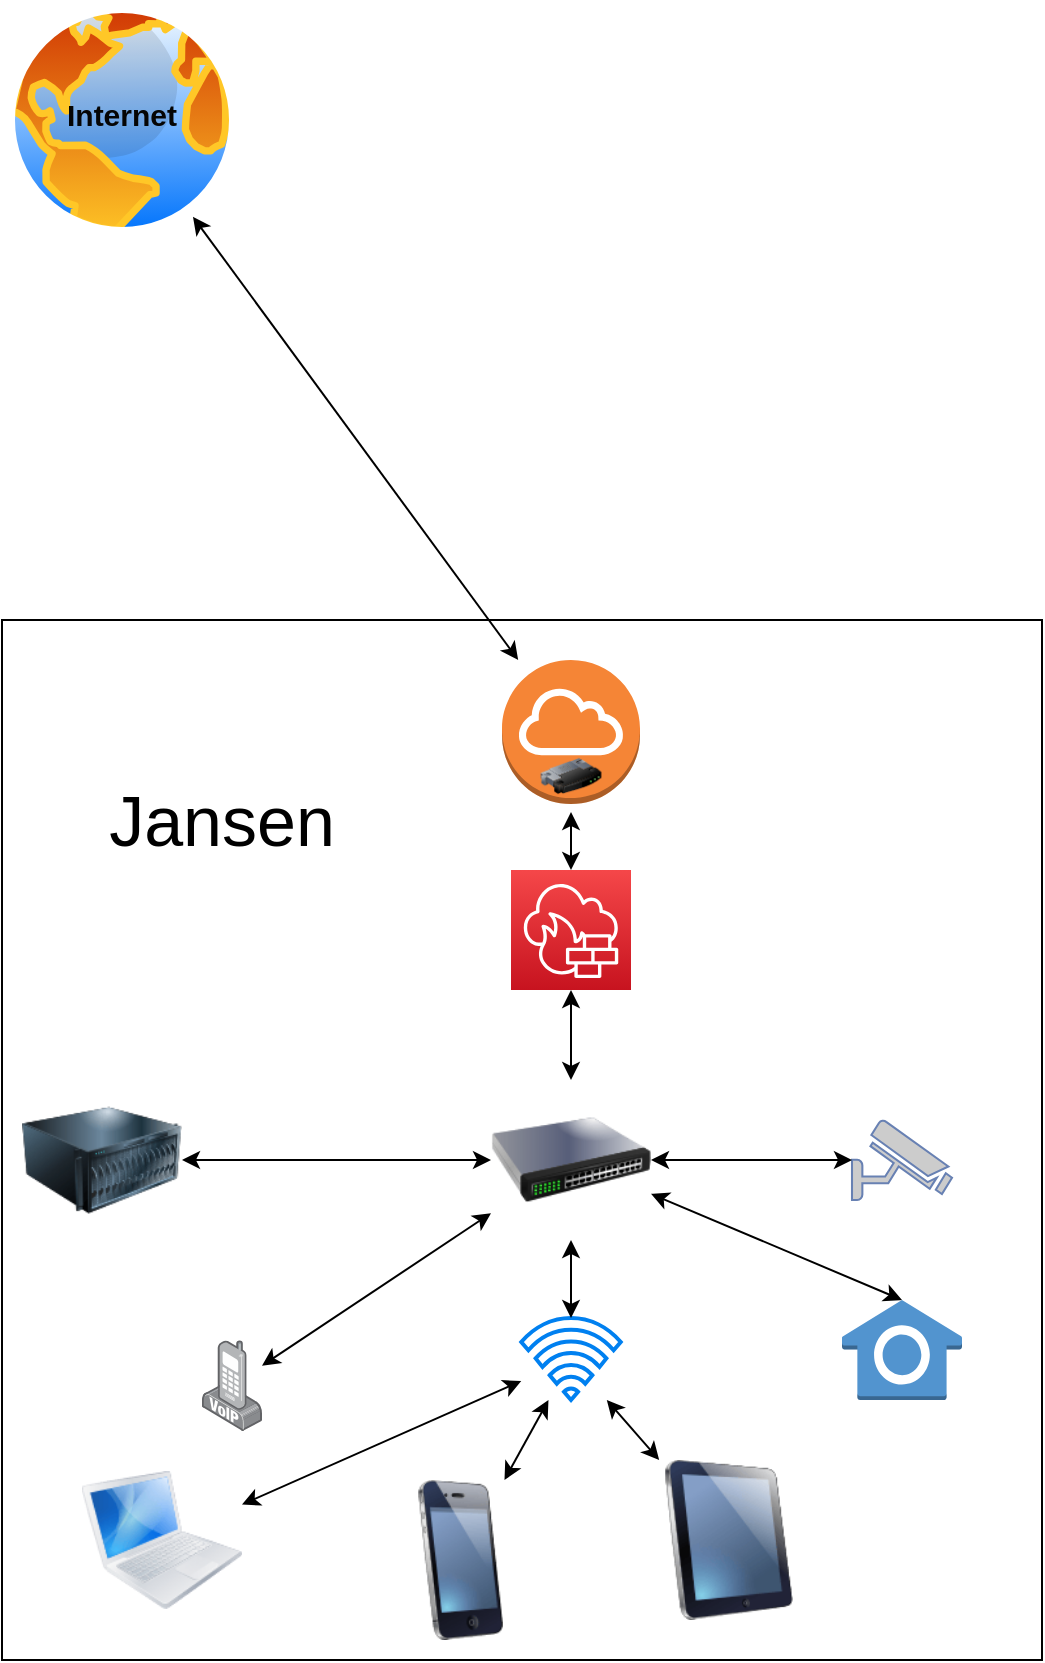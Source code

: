 <mxfile>
    <diagram id="bLYncmWm6HNhLt7RBN9y" name="Seite-1">
        <mxGraphModel dx="862" dy="769" grid="1" gridSize="10" guides="1" tooltips="1" connect="1" arrows="1" fold="1" page="1" pageScale="1" pageWidth="827" pageHeight="1169" math="0" shadow="0">
            <root>
                <mxCell id="0"/>
                <mxCell id="1" parent="0"/>
                <mxCell id="30" value="" style="group" vertex="1" connectable="0" parent="1">
                    <mxGeometry x="40" y="610" width="520" height="520" as="geometry"/>
                </mxCell>
                <mxCell id="28" value="" style="whiteSpace=wrap;html=1;aspect=fixed;" vertex="1" parent="30">
                    <mxGeometry width="520" height="520" as="geometry"/>
                </mxCell>
                <mxCell id="2" value="" style="outlineConnect=0;dashed=0;verticalLabelPosition=bottom;verticalAlign=top;align=center;html=1;shape=mxgraph.aws3.internet_gateway;fillColor=#F58536;gradientColor=none;" vertex="1" parent="30">
                    <mxGeometry x="250" y="20" width="69" height="72" as="geometry"/>
                </mxCell>
                <mxCell id="3" value="" style="sketch=0;points=[[0,0,0],[0.25,0,0],[0.5,0,0],[0.75,0,0],[1,0,0],[0,1,0],[0.25,1,0],[0.5,1,0],[0.75,1,0],[1,1,0],[0,0.25,0],[0,0.5,0],[0,0.75,0],[1,0.25,0],[1,0.5,0],[1,0.75,0]];outlineConnect=0;fontColor=#232F3E;gradientColor=#F54749;gradientDirection=north;fillColor=#C7131F;strokeColor=#ffffff;dashed=0;verticalLabelPosition=bottom;verticalAlign=top;align=center;html=1;fontSize=12;fontStyle=0;aspect=fixed;shape=mxgraph.aws4.resourceIcon;resIcon=mxgraph.aws4.network_firewall;" vertex="1" parent="30">
                    <mxGeometry x="254.5" y="125" width="60" height="60" as="geometry"/>
                </mxCell>
                <mxCell id="4" value="" style="image;html=1;image=img/lib/clip_art/networking/Router_128x128.png" vertex="1" parent="30">
                    <mxGeometry x="269.25" y="60" width="30.5" height="36" as="geometry"/>
                </mxCell>
                <mxCell id="27" value="" style="edgeStyle=none;html=1;startArrow=classic;startFill=1;" edge="1" parent="30" source="3" target="4">
                    <mxGeometry relative="1" as="geometry"/>
                </mxCell>
                <mxCell id="26" value="" style="edgeStyle=none;html=1;startArrow=classic;startFill=1;" edge="1" parent="30" source="5" target="3">
                    <mxGeometry relative="1" as="geometry"/>
                </mxCell>
                <mxCell id="5" value="" style="image;html=1;image=img/lib/clip_art/networking/Switch_128x128.png" vertex="1" parent="30">
                    <mxGeometry x="244.5" y="230" width="80" height="80" as="geometry"/>
                </mxCell>
                <mxCell id="7" value="" style="fontColor=#0066CC;verticalAlign=top;verticalLabelPosition=bottom;labelPosition=center;align=center;html=1;outlineConnect=0;fillColor=#CCCCCC;strokeColor=#6881B3;gradientColor=none;gradientDirection=north;strokeWidth=2;shape=mxgraph.networks.security_camera;" vertex="1" parent="30">
                    <mxGeometry x="425" y="250" width="50" height="40" as="geometry"/>
                </mxCell>
                <mxCell id="19" value="" style="edgeStyle=none;html=1;startArrow=classic;startFill=1;" edge="1" parent="30" source="5" target="7">
                    <mxGeometry relative="1" as="geometry"/>
                </mxCell>
                <mxCell id="9" value="" style="outlineConnect=0;dashed=0;verticalLabelPosition=bottom;verticalAlign=top;align=center;html=1;shape=mxgraph.aws3.alexa_smart_home_skill;fillColor=#5294CF;gradientColor=none;" vertex="1" parent="30">
                    <mxGeometry x="420" y="340" width="60" height="50" as="geometry"/>
                </mxCell>
                <mxCell id="16" value="" style="edgeStyle=none;html=1;entryX=0.5;entryY=0;entryDx=0;entryDy=0;entryPerimeter=0;startArrow=classic;startFill=1;" edge="1" parent="30" source="5" target="9">
                    <mxGeometry relative="1" as="geometry"/>
                </mxCell>
                <mxCell id="10" value="" style="image;html=1;image=img/lib/clip_art/computers/Server_128x128.png" vertex="1" parent="30">
                    <mxGeometry x="10" y="230" width="80" height="80" as="geometry"/>
                </mxCell>
                <mxCell id="15" value="" style="html=1;startArrow=classic;startFill=1;" edge="1" parent="30" source="5" target="10">
                    <mxGeometry relative="1" as="geometry"/>
                </mxCell>
                <mxCell id="11" value="" style="image;html=1;image=img/lib/clip_art/computers/MacBook_128x128.png" vertex="1" parent="30">
                    <mxGeometry x="40" y="420" width="80" height="80" as="geometry"/>
                </mxCell>
                <mxCell id="12" value="" style="image;html=1;image=img/lib/clip_art/telecommunication/iPhone_128x128.png" vertex="1" parent="30">
                    <mxGeometry x="189.25" y="430" width="80" height="80" as="geometry"/>
                </mxCell>
                <mxCell id="13" value="" style="html=1;verticalLabelPosition=bottom;align=center;labelBackgroundColor=#ffffff;verticalAlign=top;strokeWidth=2;strokeColor=#0080F0;shadow=0;dashed=0;shape=mxgraph.ios7.icons.wifi;pointerEvents=1" vertex="1" parent="30">
                    <mxGeometry x="259.63" y="349" width="49.75" height="41" as="geometry"/>
                </mxCell>
                <mxCell id="14" value="" style="edgeStyle=none;html=1;startArrow=classic;startFill=1;" edge="1" parent="30" source="5" target="13">
                    <mxGeometry relative="1" as="geometry"/>
                </mxCell>
                <mxCell id="21" value="" style="edgeStyle=none;html=1;startArrow=classic;startFill=1;" edge="1" parent="30" source="11" target="13">
                    <mxGeometry relative="1" as="geometry"/>
                </mxCell>
                <mxCell id="20" value="" style="edgeStyle=none;html=1;startArrow=classic;startFill=1;" edge="1" parent="30" source="12" target="13">
                    <mxGeometry relative="1" as="geometry"/>
                </mxCell>
                <mxCell id="23" value="" style="edgeStyle=none;html=1;startArrow=classic;startFill=1;" edge="1" parent="30" source="22" target="13">
                    <mxGeometry relative="1" as="geometry"/>
                </mxCell>
                <mxCell id="22" value="" style="image;html=1;image=img/lib/clip_art/computers/iPad_128x128.png" vertex="1" parent="30">
                    <mxGeometry x="323.5" y="420" width="80" height="80" as="geometry"/>
                </mxCell>
                <mxCell id="24" value="" style="points=[];aspect=fixed;html=1;align=center;shadow=0;dashed=0;image;image=img/lib/allied_telesis/computer_and_terminals/VOIP_IP_phone.svg;" vertex="1" parent="30">
                    <mxGeometry x="100" y="360" width="30" height="45.6" as="geometry"/>
                </mxCell>
                <mxCell id="25" value="" style="edgeStyle=none;html=1;startArrow=classic;startFill=1;" edge="1" parent="30" source="5" target="24">
                    <mxGeometry relative="1" as="geometry"/>
                </mxCell>
                <mxCell id="29" value="Jansen" style="text;strokeColor=none;align=center;fillColor=none;html=1;verticalAlign=middle;whiteSpace=wrap;rounded=0;fontSize=35;" vertex="1" parent="30">
                    <mxGeometry x="40" y="60" width="140" height="80" as="geometry"/>
                </mxCell>
                <mxCell id="34" value="" style="edgeStyle=none;html=1;fontSize=35;startArrow=classic;startFill=1;" edge="1" parent="1" source="32" target="2">
                    <mxGeometry relative="1" as="geometry">
                        <mxPoint x="120" y="310" as="targetPoint"/>
                    </mxGeometry>
                </mxCell>
                <mxCell id="32" value="" style="aspect=fixed;perimeter=ellipsePerimeter;html=1;align=center;shadow=0;dashed=0;spacingTop=3;image;image=img/lib/active_directory/internet_globe.svg;fontSize=35;" vertex="1" parent="1">
                    <mxGeometry x="40" y="300" width="120" height="120" as="geometry"/>
                </mxCell>
                <mxCell id="35" value="&lt;font color=&quot;#050505&quot; style=&quot;font-size: 15px;&quot;&gt;&lt;b&gt;Internet&lt;/b&gt;&lt;/font&gt;" style="text;align=center;html=1;verticalAlign=middle;whiteSpace=wrap;rounded=0;fontSize=35;" vertex="1" parent="1">
                    <mxGeometry x="70" y="330" width="60" height="40" as="geometry"/>
                </mxCell>
            </root>
        </mxGraphModel>
    </diagram>
</mxfile>